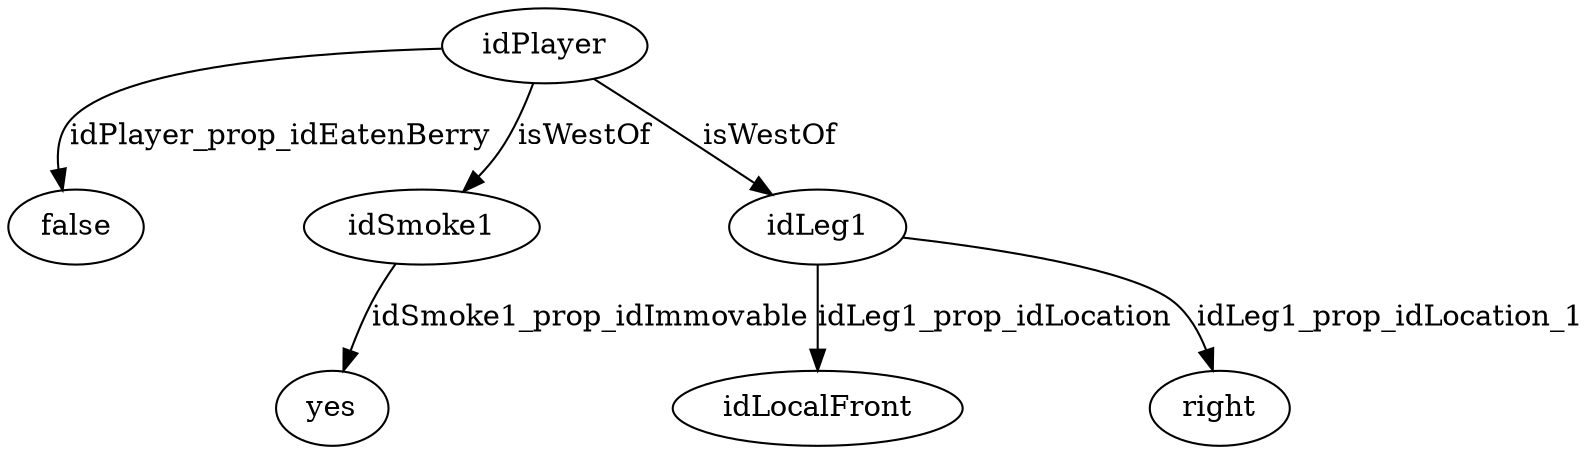 strict digraph  {
idPlayer [node_type=entity_node, root=root];
false;
idSmoke1;
yes;
idLeg1;
idLocalFront;
right;
idPlayer -> false  [edge_type=property, label=idPlayer_prop_idEatenBerry];
idPlayer -> idSmoke1  [edge_type=relationship, label=isWestOf];
idPlayer -> idLeg1  [edge_type=relationship, label=isWestOf];
idSmoke1 -> yes  [edge_type=property, label=idSmoke1_prop_idImmovable];
idLeg1 -> idLocalFront  [edge_type=property, label=idLeg1_prop_idLocation];
idLeg1 -> right  [edge_type=property, label=idLeg1_prop_idLocation_1];
}
